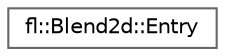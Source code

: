 digraph "Graphical Class Hierarchy"
{
 // INTERACTIVE_SVG=YES
 // LATEX_PDF_SIZE
  bgcolor="transparent";
  edge [fontname=Helvetica,fontsize=10,labelfontname=Helvetica,labelfontsize=10];
  node [fontname=Helvetica,fontsize=10,shape=box,height=0.2,width=0.4];
  rankdir="LR";
  Node0 [id="Node000000",label="fl::Blend2d::Entry",height=0.2,width=0.4,color="grey40", fillcolor="white", style="filled",URL="$d3/d4d/structfl_1_1_blend2d_1_1_entry.html",tooltip=" "];
}
